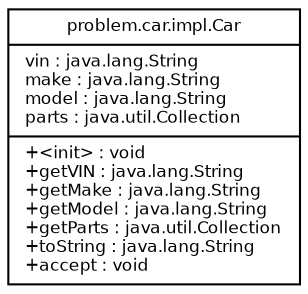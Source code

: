 digraph G {
fontname = "Bitstream Vera Sans"
fontsize = 8
node [
fontname = "Bitstream Vera Sans"
fontsize = 8
shape = "record"
]
edge [
fontname = "Bitstream Vera Sans"
fontsize = 8
]
problemcarimplCar [
label = "{problem.car.impl.Car|vin : java.lang.String\lmake : java.lang.String\lmodel : java.lang.String\lparts : java.util.Collection\l|+\<init\> : void\l+getVIN : java.lang.String\l+getMake : java.lang.String\l+getModel : java.lang.String\l+getParts : java.util.Collection\l+toString : java.lang.String\l+accept : void\l}"
]
}
